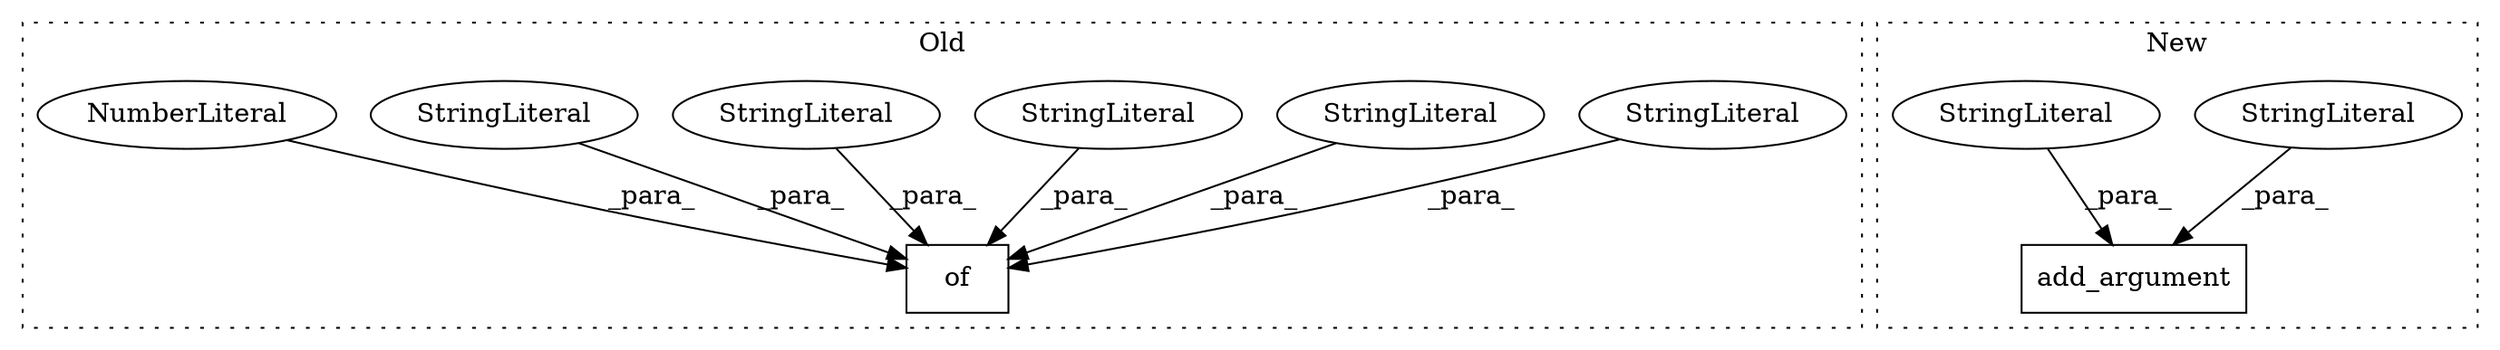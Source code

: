 digraph G {
subgraph cluster0 {
1 [label="of" a="32" s="1445,1702" l="3,1" shape="box"];
5 [label="StringLiteral" a="45" s="1698" l="4" shape="ellipse"];
6 [label="StringLiteral" a="45" s="1464" l="12" shape="ellipse"];
7 [label="StringLiteral" a="45" s="1578" l="25" shape="ellipse"];
8 [label="StringLiteral" a="45" s="1555" l="18" shape="ellipse"];
9 [label="StringLiteral" a="45" s="1686" l="11" shape="ellipse"];
10 [label="NumberLiteral" a="34" s="1604" l="2" shape="ellipse"];
label = "Old";
style="dotted";
}
subgraph cluster1 {
2 [label="add_argument" a="32" s="814,1001" l="13,1" shape="box"];
3 [label="StringLiteral" a="45" s="827" l="13" shape="ellipse"];
4 [label="StringLiteral" a="45" s="853" l="148" shape="ellipse"];
label = "New";
style="dotted";
}
3 -> 2 [label="_para_"];
4 -> 2 [label="_para_"];
5 -> 1 [label="_para_"];
6 -> 1 [label="_para_"];
7 -> 1 [label="_para_"];
8 -> 1 [label="_para_"];
9 -> 1 [label="_para_"];
10 -> 1 [label="_para_"];
}